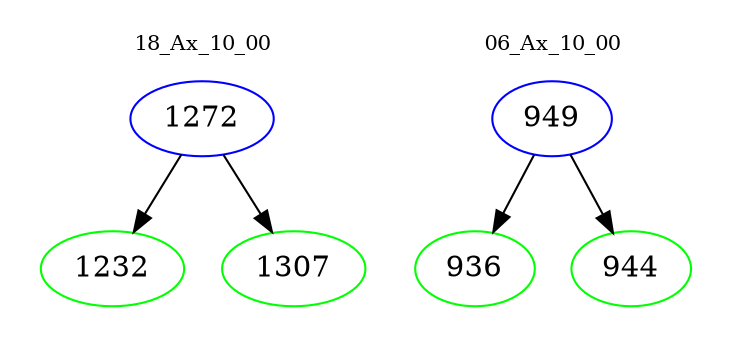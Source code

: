 digraph{
subgraph cluster_0 {
color = white
label = "18_Ax_10_00";
fontsize=10;
T0_1272 [label="1272", color="blue"]
T0_1272 -> T0_1232 [color="black"]
T0_1232 [label="1232", color="green"]
T0_1272 -> T0_1307 [color="black"]
T0_1307 [label="1307", color="green"]
}
subgraph cluster_1 {
color = white
label = "06_Ax_10_00";
fontsize=10;
T1_949 [label="949", color="blue"]
T1_949 -> T1_936 [color="black"]
T1_936 [label="936", color="green"]
T1_949 -> T1_944 [color="black"]
T1_944 [label="944", color="green"]
}
}

